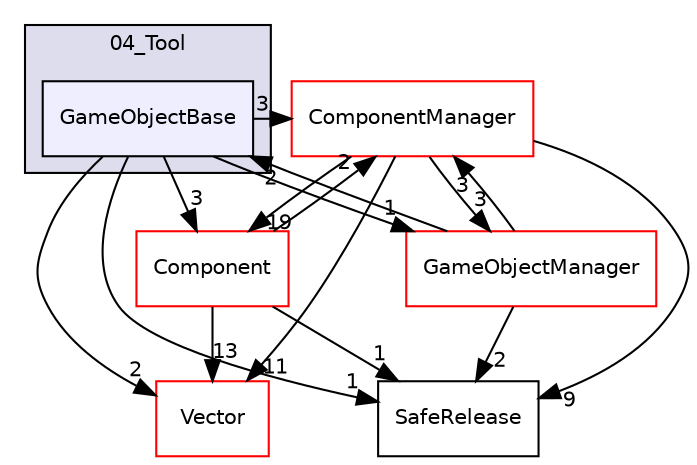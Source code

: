 digraph "C:/HAL/PG関係/03_作成プログラム/03_HAL授業/就職作品/Project/source/04_Tool/GameObjectBase" {
  compound=true
  node [ fontsize="10", fontname="Helvetica"];
  edge [ labelfontsize="10", labelfontname="Helvetica"];
  subgraph clusterdir_48bb4aacea20c6a8378e1408d864b090 {
    graph [ bgcolor="#ddddee", pencolor="black", label="04_Tool" fontname="Helvetica", fontsize="10", URL="dir_48bb4aacea20c6a8378e1408d864b090.html"]
  dir_42ede0e43233c6370d68c50ab36ec2c7 [shape=box, label="GameObjectBase", style="filled", fillcolor="#eeeeff", pencolor="black", URL="dir_42ede0e43233c6370d68c50ab36ec2c7.html"];
  }
  dir_0bdd085e94670486122436b1728d6cb5 [shape=box label="SafeRelease" URL="dir_0bdd085e94670486122436b1728d6cb5.html"];
  dir_976dc2bd85357175aa42d597a4624b41 [shape=box label="ComponentManager" fillcolor="white" style="filled" color="red" URL="dir_976dc2bd85357175aa42d597a4624b41.html"];
  dir_47e9fe4c8c03270baae14bbc27b686bd [shape=box label="GameObjectManager" fillcolor="white" style="filled" color="red" URL="dir_47e9fe4c8c03270baae14bbc27b686bd.html"];
  dir_9bdf09a476fe7fa6e3a0e14af6a4b1af [shape=box label="Component" fillcolor="white" style="filled" color="red" URL="dir_9bdf09a476fe7fa6e3a0e14af6a4b1af.html"];
  dir_e5c1ae2f1092e95ef2033dbd3d9e326c [shape=box label="Vector" fillcolor="white" style="filled" color="red" URL="dir_e5c1ae2f1092e95ef2033dbd3d9e326c.html"];
  dir_976dc2bd85357175aa42d597a4624b41->dir_0bdd085e94670486122436b1728d6cb5 [headlabel="9", labeldistance=1.5 headhref="dir_000104_000148.html"];
  dir_976dc2bd85357175aa42d597a4624b41->dir_47e9fe4c8c03270baae14bbc27b686bd [headlabel="3", labeldistance=1.5 headhref="dir_000104_000131.html"];
  dir_976dc2bd85357175aa42d597a4624b41->dir_9bdf09a476fe7fa6e3a0e14af6a4b1af [headlabel="19", labeldistance=1.5 headhref="dir_000104_000081.html"];
  dir_976dc2bd85357175aa42d597a4624b41->dir_e5c1ae2f1092e95ef2033dbd3d9e326c [headlabel="11", labeldistance=1.5 headhref="dir_000104_000149.html"];
  dir_42ede0e43233c6370d68c50ab36ec2c7->dir_0bdd085e94670486122436b1728d6cb5 [headlabel="1", labeldistance=1.5 headhref="dir_000130_000148.html"];
  dir_42ede0e43233c6370d68c50ab36ec2c7->dir_976dc2bd85357175aa42d597a4624b41 [headlabel="3", labeldistance=1.5 headhref="dir_000130_000104.html"];
  dir_42ede0e43233c6370d68c50ab36ec2c7->dir_47e9fe4c8c03270baae14bbc27b686bd [headlabel="1", labeldistance=1.5 headhref="dir_000130_000131.html"];
  dir_42ede0e43233c6370d68c50ab36ec2c7->dir_9bdf09a476fe7fa6e3a0e14af6a4b1af [headlabel="3", labeldistance=1.5 headhref="dir_000130_000081.html"];
  dir_42ede0e43233c6370d68c50ab36ec2c7->dir_e5c1ae2f1092e95ef2033dbd3d9e326c [headlabel="2", labeldistance=1.5 headhref="dir_000130_000149.html"];
  dir_47e9fe4c8c03270baae14bbc27b686bd->dir_0bdd085e94670486122436b1728d6cb5 [headlabel="2", labeldistance=1.5 headhref="dir_000131_000148.html"];
  dir_47e9fe4c8c03270baae14bbc27b686bd->dir_976dc2bd85357175aa42d597a4624b41 [headlabel="3", labeldistance=1.5 headhref="dir_000131_000104.html"];
  dir_47e9fe4c8c03270baae14bbc27b686bd->dir_42ede0e43233c6370d68c50ab36ec2c7 [headlabel="2", labeldistance=1.5 headhref="dir_000131_000130.html"];
  dir_9bdf09a476fe7fa6e3a0e14af6a4b1af->dir_0bdd085e94670486122436b1728d6cb5 [headlabel="1", labeldistance=1.5 headhref="dir_000081_000148.html"];
  dir_9bdf09a476fe7fa6e3a0e14af6a4b1af->dir_976dc2bd85357175aa42d597a4624b41 [headlabel="2", labeldistance=1.5 headhref="dir_000081_000104.html"];
  dir_9bdf09a476fe7fa6e3a0e14af6a4b1af->dir_e5c1ae2f1092e95ef2033dbd3d9e326c [headlabel="13", labeldistance=1.5 headhref="dir_000081_000149.html"];
}
